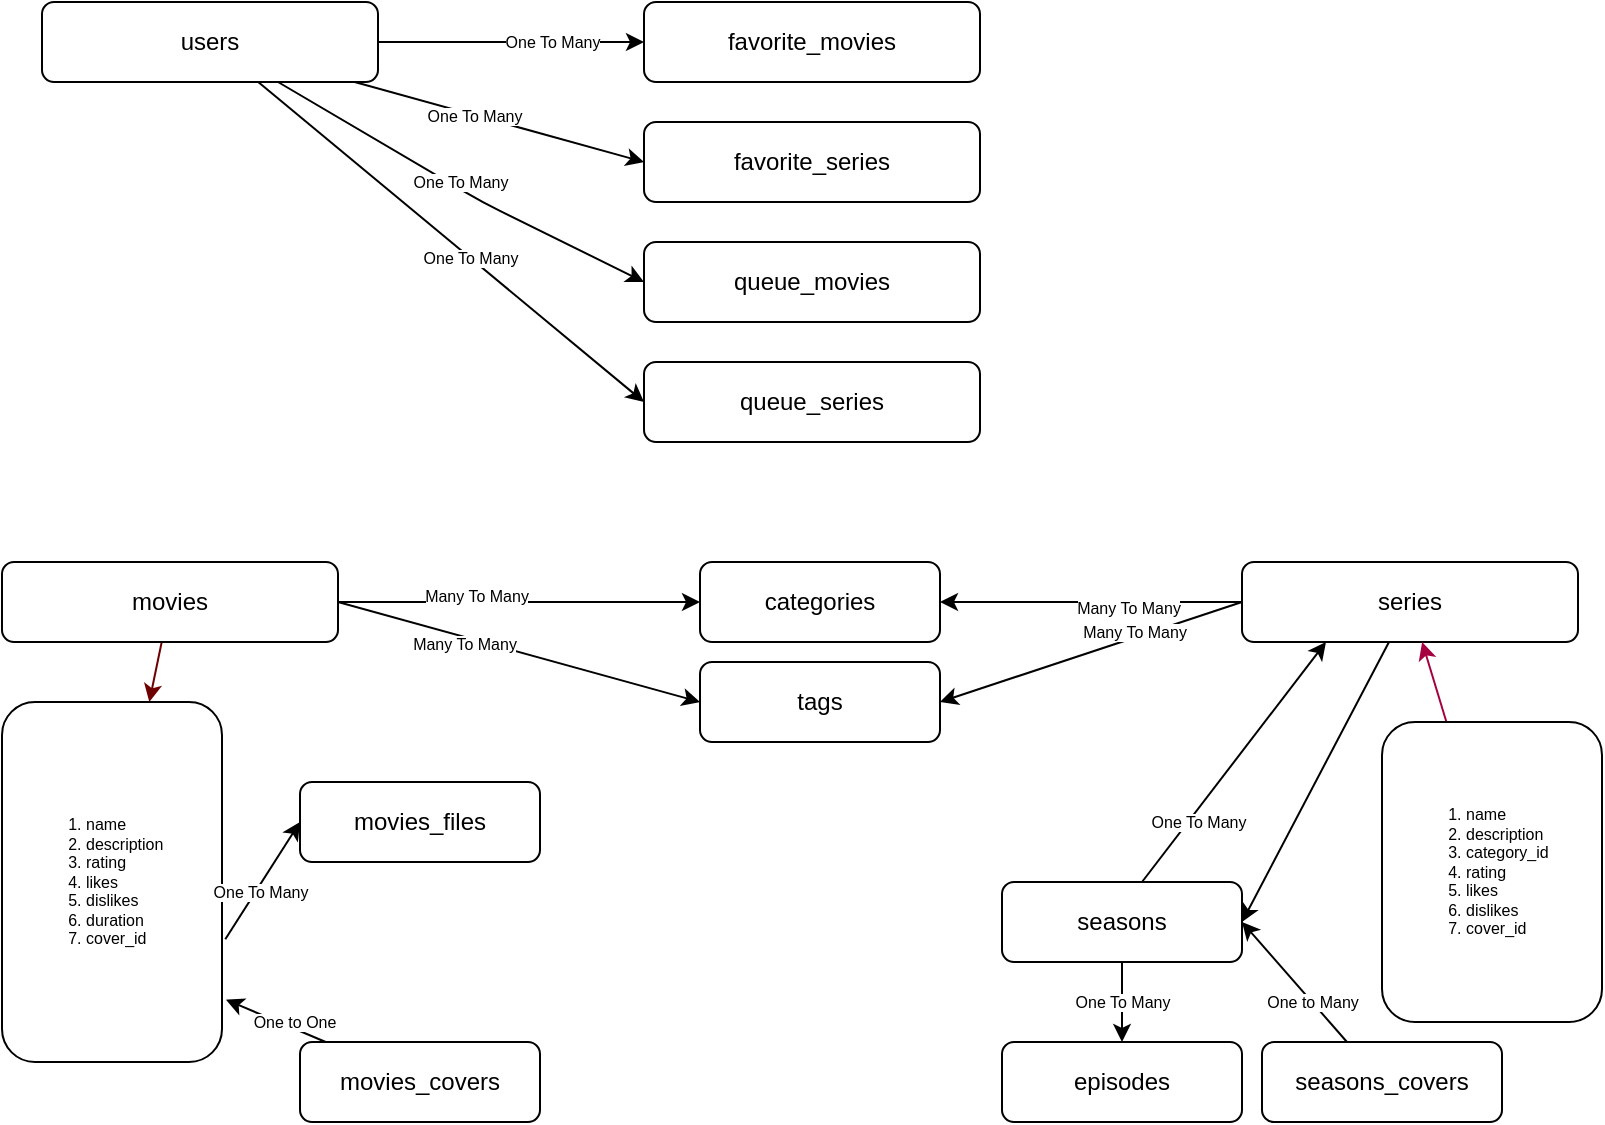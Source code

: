 <mxfile>
    <diagram id="Clx3CYM9aYBjJozJZF0z" name="Main">
        <mxGraphModel dx="809" dy="405" grid="1" gridSize="10" guides="1" tooltips="1" connect="1" arrows="1" fold="1" page="1" pageScale="1" pageWidth="850" pageHeight="1100" math="0" shadow="0">
            <root>
                <mxCell id="0"/>
                <mxCell id="1" parent="0"/>
                <mxCell id="9" value="" style="edgeStyle=none;html=1;fillColor=#a20025;strokeColor=#6F0000;" edge="1" parent="1" source="5" target="8">
                    <mxGeometry relative="1" as="geometry"/>
                </mxCell>
                <mxCell id="5" value="movies" style="rounded=1;whiteSpace=wrap;html=1;" vertex="1" parent="1">
                    <mxGeometry x="20" y="320" width="168" height="40" as="geometry"/>
                </mxCell>
                <mxCell id="8" value="&lt;ol style=&quot;font-size: 8px&quot;&gt;&lt;li&gt;name&lt;/li&gt;&lt;li&gt;description&lt;/li&gt;&lt;li&gt;&lt;span&gt;rating&lt;/span&gt;&lt;/li&gt;&lt;li&gt;likes&lt;/li&gt;&lt;li&gt;dislikes&lt;/li&gt;&lt;li&gt;duration&lt;/li&gt;&lt;li&gt;cover_id&lt;/li&gt;&lt;/ol&gt;" style="rounded=1;whiteSpace=wrap;html=1;align=left;" vertex="1" parent="1">
                    <mxGeometry x="20" y="390" width="110" height="180" as="geometry"/>
                </mxCell>
                <mxCell id="10" value="categories" style="rounded=1;whiteSpace=wrap;html=1;" vertex="1" parent="1">
                    <mxGeometry x="369" y="320" width="120" height="40" as="geometry"/>
                </mxCell>
                <mxCell id="11" value="tags" style="rounded=1;whiteSpace=wrap;html=1;" vertex="1" parent="1">
                    <mxGeometry x="369" y="370" width="120" height="40" as="geometry"/>
                </mxCell>
                <mxCell id="12" value="movies_files" style="rounded=1;whiteSpace=wrap;html=1;" vertex="1" parent="1">
                    <mxGeometry x="169" y="430" width="120" height="40" as="geometry"/>
                </mxCell>
                <mxCell id="34" style="edgeStyle=none;html=1;entryX=1.018;entryY=0.827;entryDx=0;entryDy=0;entryPerimeter=0;fontSize=8;" edge="1" parent="1" source="13" target="8">
                    <mxGeometry relative="1" as="geometry"/>
                </mxCell>
                <mxCell id="35" value="One to One" style="edgeLabel;html=1;align=center;verticalAlign=middle;resizable=0;points=[];fontSize=8;" vertex="1" connectable="0" parent="34">
                    <mxGeometry x="-0.303" y="-3" relative="1" as="geometry">
                        <mxPoint as="offset"/>
                    </mxGeometry>
                </mxCell>
                <mxCell id="13" value="movies_covers" style="rounded=1;whiteSpace=wrap;html=1;" vertex="1" parent="1">
                    <mxGeometry x="169" y="560" width="120" height="40" as="geometry"/>
                </mxCell>
                <mxCell id="14" value="" style="endArrow=classic;html=1;fontSize=8;entryX=0;entryY=0.5;entryDx=0;entryDy=0;exitX=1;exitY=0.5;exitDx=0;exitDy=0;" edge="1" parent="1" source="5" target="10">
                    <mxGeometry width="50" height="50" relative="1" as="geometry">
                        <mxPoint x="169" y="420" as="sourcePoint"/>
                        <mxPoint x="299" y="340" as="targetPoint"/>
                    </mxGeometry>
                </mxCell>
                <mxCell id="15" value="Many To Many" style="edgeLabel;html=1;align=center;verticalAlign=middle;resizable=0;points=[];fontSize=8;" vertex="1" connectable="0" parent="14">
                    <mxGeometry x="-0.24" y="3" relative="1" as="geometry">
                        <mxPoint as="offset"/>
                    </mxGeometry>
                </mxCell>
                <mxCell id="16" value="" style="endArrow=classic;html=1;fontSize=8;exitX=1;exitY=0.5;exitDx=0;exitDy=0;entryX=0;entryY=0.5;entryDx=0;entryDy=0;" edge="1" parent="1" source="5" target="11">
                    <mxGeometry width="50" height="50" relative="1" as="geometry">
                        <mxPoint x="159" y="440" as="sourcePoint"/>
                        <mxPoint x="299" y="390" as="targetPoint"/>
                    </mxGeometry>
                </mxCell>
                <mxCell id="17" value="Many To Many" style="edgeLabel;html=1;align=center;verticalAlign=middle;resizable=0;points=[];fontSize=8;" vertex="1" connectable="0" parent="16">
                    <mxGeometry x="-0.295" y="-3" relative="1" as="geometry">
                        <mxPoint as="offset"/>
                    </mxGeometry>
                </mxCell>
                <mxCell id="18" value="" style="endArrow=classic;html=1;fontSize=8;exitX=1.015;exitY=0.659;exitDx=0;exitDy=0;exitPerimeter=0;entryX=0;entryY=0.5;entryDx=0;entryDy=0;" edge="1" parent="1" source="8" target="12">
                    <mxGeometry width="50" height="50" relative="1" as="geometry">
                        <mxPoint x="159" y="440" as="sourcePoint"/>
                        <mxPoint x="209" y="390" as="targetPoint"/>
                    </mxGeometry>
                </mxCell>
                <mxCell id="19" value="One To Many" style="edgeLabel;html=1;align=center;verticalAlign=middle;resizable=0;points=[];fontSize=8;" vertex="1" connectable="0" parent="18">
                    <mxGeometry x="-0.154" y="-1" relative="1" as="geometry">
                        <mxPoint as="offset"/>
                    </mxGeometry>
                </mxCell>
                <mxCell id="29" style="edgeStyle=none;html=1;entryX=1;entryY=0.5;entryDx=0;entryDy=0;fontSize=8;" edge="1" parent="1" source="21" target="28">
                    <mxGeometry relative="1" as="geometry"/>
                </mxCell>
                <mxCell id="21" value="series" style="rounded=1;whiteSpace=wrap;html=1;" vertex="1" parent="1">
                    <mxGeometry x="640" y="320" width="168" height="40" as="geometry"/>
                </mxCell>
                <mxCell id="23" value="" style="edgeStyle=none;html=1;fontSize=8;fillColor=#d80073;strokeColor=#A50040;" edge="1" parent="1" source="22" target="21">
                    <mxGeometry relative="1" as="geometry"/>
                </mxCell>
                <mxCell id="22" value="&lt;ol style=&quot;font-size: 8px&quot;&gt;&lt;li&gt;name&lt;/li&gt;&lt;li&gt;description&lt;/li&gt;&lt;li&gt;category_id&lt;/li&gt;&lt;li&gt;rating&lt;/li&gt;&lt;li&gt;&lt;span&gt;likes&lt;/span&gt;&lt;br&gt;&lt;/li&gt;&lt;li&gt;dislikes&lt;/li&gt;&lt;li&gt;&lt;span&gt;cover_id&lt;/span&gt;&lt;br&gt;&lt;/li&gt;&lt;/ol&gt;" style="rounded=1;whiteSpace=wrap;html=1;align=left;" vertex="1" parent="1">
                    <mxGeometry x="710" y="400" width="110" height="150" as="geometry"/>
                </mxCell>
                <mxCell id="24" value="" style="endArrow=classic;html=1;fontSize=8;entryX=1;entryY=0.5;entryDx=0;entryDy=0;exitX=0;exitY=0.5;exitDx=0;exitDy=0;" edge="1" parent="1" source="21" target="10">
                    <mxGeometry width="50" height="50" relative="1" as="geometry">
                        <mxPoint x="640" y="410" as="sourcePoint"/>
                        <mxPoint x="570.0" y="340" as="targetPoint"/>
                    </mxGeometry>
                </mxCell>
                <mxCell id="25" value="Many To Many" style="edgeLabel;html=1;align=center;verticalAlign=middle;resizable=0;points=[];fontSize=8;" vertex="1" connectable="0" parent="24">
                    <mxGeometry x="-0.24" y="3" relative="1" as="geometry">
                        <mxPoint as="offset"/>
                    </mxGeometry>
                </mxCell>
                <mxCell id="26" value="" style="endArrow=classic;html=1;fontSize=8;exitX=0;exitY=0.5;exitDx=0;exitDy=0;entryX=1;entryY=0.5;entryDx=0;entryDy=0;" edge="1" parent="1" source="21" target="11">
                    <mxGeometry width="50" height="50" relative="1" as="geometry">
                        <mxPoint x="319.56" y="461" as="sourcePoint"/>
                        <mxPoint x="570.0" y="390" as="targetPoint"/>
                    </mxGeometry>
                </mxCell>
                <mxCell id="27" value="Many To Many" style="edgeLabel;html=1;align=center;verticalAlign=middle;resizable=0;points=[];fontSize=8;" vertex="1" connectable="0" parent="26">
                    <mxGeometry x="-0.295" y="-3" relative="1" as="geometry">
                        <mxPoint as="offset"/>
                    </mxGeometry>
                </mxCell>
                <mxCell id="33" value="One To Many" style="edgeStyle=none;html=1;fontSize=8;" edge="1" parent="1" source="28" target="31">
                    <mxGeometry relative="1" as="geometry"/>
                </mxCell>
                <mxCell id="28" value="seasons" style="rounded=1;whiteSpace=wrap;html=1;" vertex="1" parent="1">
                    <mxGeometry x="520" y="480" width="120" height="40" as="geometry"/>
                </mxCell>
                <mxCell id="31" value="episodes" style="rounded=1;whiteSpace=wrap;html=1;" vertex="1" parent="1">
                    <mxGeometry x="520" y="560" width="120" height="40" as="geometry"/>
                </mxCell>
                <mxCell id="37" style="edgeStyle=none;html=1;entryX=1;entryY=0.5;entryDx=0;entryDy=0;fontSize=8;" edge="1" parent="1" source="36" target="28">
                    <mxGeometry relative="1" as="geometry"/>
                </mxCell>
                <mxCell id="38" value="One to Many" style="edgeLabel;html=1;align=center;verticalAlign=middle;resizable=0;points=[];fontSize=8;" vertex="1" connectable="0" parent="37">
                    <mxGeometry x="-0.316" relative="1" as="geometry">
                        <mxPoint as="offset"/>
                    </mxGeometry>
                </mxCell>
                <mxCell id="36" value="seasons_covers" style="rounded=1;whiteSpace=wrap;html=1;" vertex="1" parent="1">
                    <mxGeometry x="650" y="560" width="120" height="40" as="geometry"/>
                </mxCell>
                <mxCell id="39" value="" style="endArrow=classic;html=1;fontSize=8;entryX=0.25;entryY=1;entryDx=0;entryDy=0;" edge="1" parent="1" target="21">
                    <mxGeometry width="50" height="50" relative="1" as="geometry">
                        <mxPoint x="590" y="480" as="sourcePoint"/>
                        <mxPoint x="640" y="440" as="targetPoint"/>
                    </mxGeometry>
                </mxCell>
                <mxCell id="41" value="One To Many" style="edgeLabel;html=1;align=center;verticalAlign=middle;resizable=0;points=[];fontSize=8;" vertex="1" connectable="0" parent="39">
                    <mxGeometry x="-0.461" y="-3" relative="1" as="geometry">
                        <mxPoint as="offset"/>
                    </mxGeometry>
                </mxCell>
                <mxCell id="46" style="edgeStyle=none;html=1;entryX=0;entryY=0.5;entryDx=0;entryDy=0;fontSize=8;" edge="1" parent="1" source="43" target="44">
                    <mxGeometry relative="1" as="geometry"/>
                </mxCell>
                <mxCell id="49" value="One To Many" style="edgeLabel;html=1;align=center;verticalAlign=middle;resizable=0;points=[];fontSize=8;" vertex="1" connectable="0" parent="46">
                    <mxGeometry x="0.3" relative="1" as="geometry">
                        <mxPoint as="offset"/>
                    </mxGeometry>
                </mxCell>
                <mxCell id="47" style="edgeStyle=none;html=1;entryX=0;entryY=0.5;entryDx=0;entryDy=0;fontSize=8;" edge="1" parent="1" source="43" target="45">
                    <mxGeometry relative="1" as="geometry"/>
                </mxCell>
                <mxCell id="50" value="One To Many" style="edgeLabel;html=1;align=center;verticalAlign=middle;resizable=0;points=[];fontSize=8;" vertex="1" connectable="0" parent="47">
                    <mxGeometry x="-0.18" relative="1" as="geometry">
                        <mxPoint as="offset"/>
                    </mxGeometry>
                </mxCell>
                <mxCell id="53" style="edgeStyle=none;html=1;entryX=0;entryY=0.5;entryDx=0;entryDy=0;fontSize=8;" edge="1" parent="1" source="43" target="51">
                    <mxGeometry relative="1" as="geometry">
                        <Array as="points">
                            <mxPoint x="260" y="140"/>
                        </Array>
                    </mxGeometry>
                </mxCell>
                <mxCell id="55" value="One To Many" style="edgeLabel;html=1;align=center;verticalAlign=middle;resizable=0;points=[];fontSize=8;" vertex="1" connectable="0" parent="53">
                    <mxGeometry x="-0.005" y="3" relative="1" as="geometry">
                        <mxPoint as="offset"/>
                    </mxGeometry>
                </mxCell>
                <mxCell id="54" style="edgeStyle=none;html=1;entryX=0;entryY=0.5;entryDx=0;entryDy=0;fontSize=8;" edge="1" parent="1" source="43" target="52">
                    <mxGeometry relative="1" as="geometry"/>
                </mxCell>
                <mxCell id="56" value="One To Many" style="edgeLabel;html=1;align=center;verticalAlign=middle;resizable=0;points=[];fontSize=8;" vertex="1" connectable="0" parent="54">
                    <mxGeometry x="0.094" relative="1" as="geometry">
                        <mxPoint as="offset"/>
                    </mxGeometry>
                </mxCell>
                <mxCell id="43" value="users" style="rounded=1;whiteSpace=wrap;html=1;" vertex="1" parent="1">
                    <mxGeometry x="40" y="40" width="168" height="40" as="geometry"/>
                </mxCell>
                <mxCell id="44" value="favorite_movies" style="rounded=1;whiteSpace=wrap;html=1;" vertex="1" parent="1">
                    <mxGeometry x="341" y="40" width="168" height="40" as="geometry"/>
                </mxCell>
                <mxCell id="45" value="favorite_series" style="rounded=1;whiteSpace=wrap;html=1;" vertex="1" parent="1">
                    <mxGeometry x="341" y="100" width="168" height="40" as="geometry"/>
                </mxCell>
                <mxCell id="51" value="queue_movies" style="rounded=1;whiteSpace=wrap;html=1;" vertex="1" parent="1">
                    <mxGeometry x="341" y="160" width="168" height="40" as="geometry"/>
                </mxCell>
                <mxCell id="52" value="queue_series" style="rounded=1;whiteSpace=wrap;html=1;" vertex="1" parent="1">
                    <mxGeometry x="341" y="220" width="168" height="40" as="geometry"/>
                </mxCell>
            </root>
        </mxGraphModel>
    </diagram>
</mxfile>